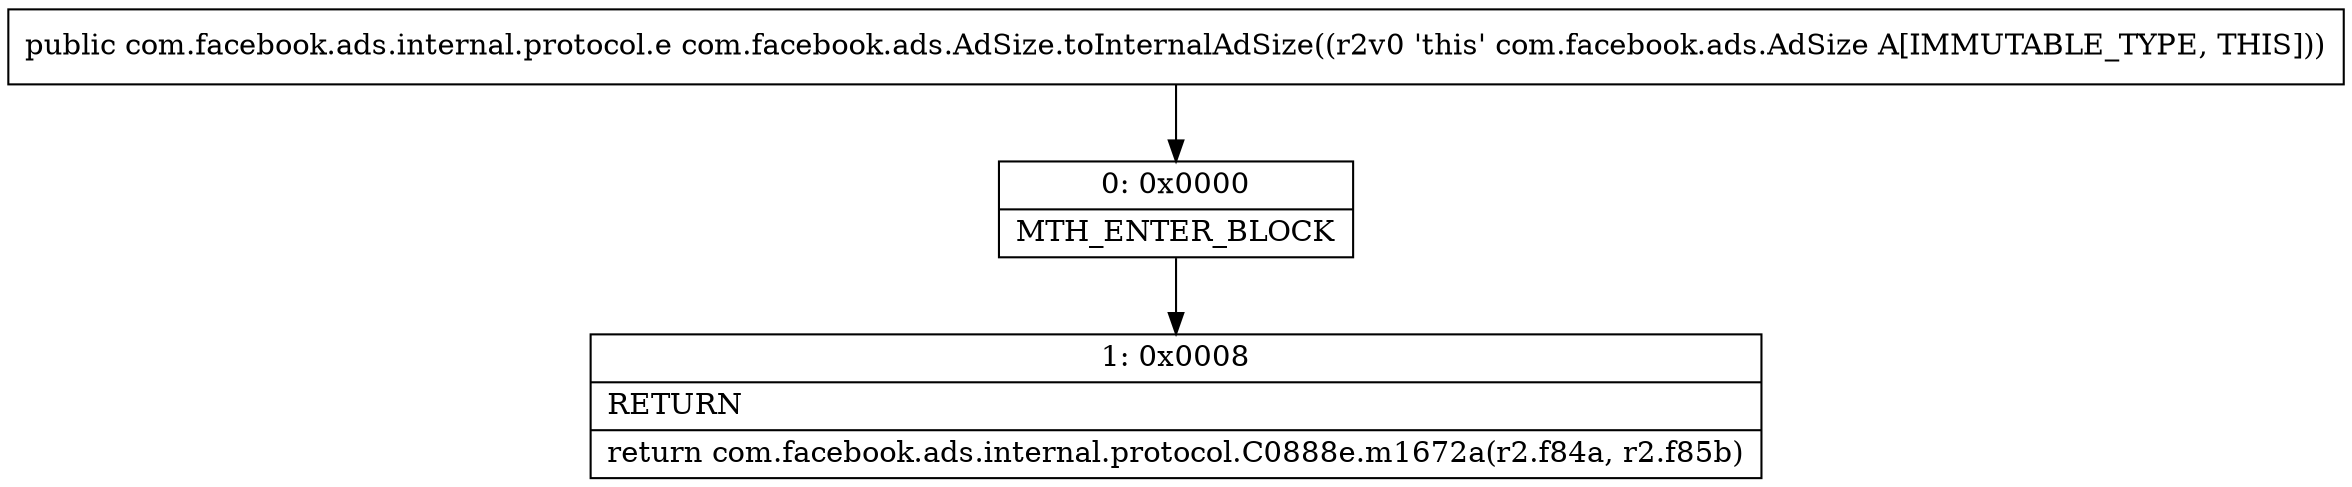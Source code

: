 digraph "CFG forcom.facebook.ads.AdSize.toInternalAdSize()Lcom\/facebook\/ads\/internal\/protocol\/e;" {
Node_0 [shape=record,label="{0\:\ 0x0000|MTH_ENTER_BLOCK\l}"];
Node_1 [shape=record,label="{1\:\ 0x0008|RETURN\l|return com.facebook.ads.internal.protocol.C0888e.m1672a(r2.f84a, r2.f85b)\l}"];
MethodNode[shape=record,label="{public com.facebook.ads.internal.protocol.e com.facebook.ads.AdSize.toInternalAdSize((r2v0 'this' com.facebook.ads.AdSize A[IMMUTABLE_TYPE, THIS])) }"];
MethodNode -> Node_0;
Node_0 -> Node_1;
}

